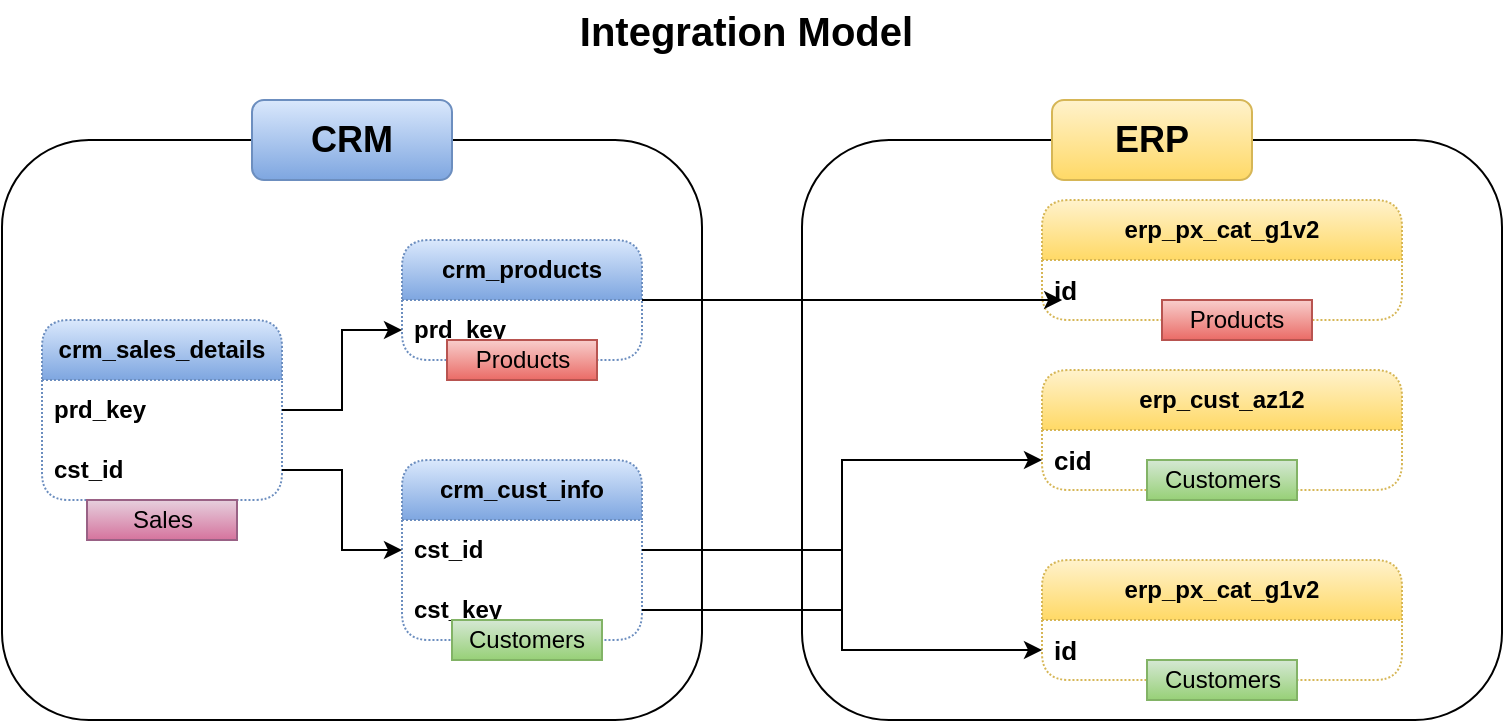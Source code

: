 <mxfile version="27.0.5">
  <diagram name="Page-1" id="86FQqLXESPEhn5aoLGQq">
    <mxGraphModel dx="806" dy="531" grid="1" gridSize="10" guides="1" tooltips="1" connect="1" arrows="1" fold="1" page="1" pageScale="1" pageWidth="850" pageHeight="1100" math="0" shadow="0">
      <root>
        <mxCell id="0" />
        <mxCell id="1" parent="0" />
        <mxCell id="zCoD14UEF5vh_9ALSuf0-4" value="&lt;b&gt;&lt;font style=&quot;font-size: 20px;&quot;&gt;Integration Model&amp;nbsp;&lt;/font&gt;&lt;/b&gt;" style="text;html=1;align=center;verticalAlign=middle;whiteSpace=wrap;rounded=0;" vertex="1" parent="1">
          <mxGeometry x="290" y="30" width="250" height="30" as="geometry" />
        </mxCell>
        <mxCell id="zCoD14UEF5vh_9ALSuf0-7" value="&lt;b&gt;&lt;font&gt;crm_sales_details&lt;/font&gt;&lt;/b&gt;" style="swimlane;fontStyle=0;childLayout=stackLayout;horizontal=1;startSize=30;horizontalStack=0;resizeParent=1;resizeParentMax=0;resizeLast=0;collapsible=1;marginBottom=0;whiteSpace=wrap;html=1;swimlaneFillColor=none;fillColor=#dae8fc;strokeColor=#6c8ebf;dashed=1;dashPattern=1 1;rounded=1;gradientColor=#7ea6e0;" vertex="1" parent="1">
          <mxGeometry x="60" y="190" width="120" height="90" as="geometry" />
        </mxCell>
        <mxCell id="zCoD14UEF5vh_9ALSuf0-8" value="&lt;font&gt;&lt;b style=&quot;&quot;&gt;prd_key&lt;/b&gt;&lt;/font&gt;" style="text;strokeColor=none;fillColor=none;align=left;verticalAlign=middle;spacingLeft=4;spacingRight=4;overflow=hidden;points=[[0,0.5],[1,0.5]];portConstraint=eastwest;rotatable=0;whiteSpace=wrap;html=1;" vertex="1" parent="zCoD14UEF5vh_9ALSuf0-7">
          <mxGeometry y="30" width="120" height="30" as="geometry" />
        </mxCell>
        <mxCell id="zCoD14UEF5vh_9ALSuf0-9" value="&lt;b&gt;&lt;font&gt;cst_id&lt;/font&gt;&lt;/b&gt;" style="text;strokeColor=none;fillColor=none;align=left;verticalAlign=middle;spacingLeft=4;spacingRight=4;overflow=hidden;points=[[0,0.5],[1,0.5]];portConstraint=eastwest;rotatable=0;whiteSpace=wrap;html=1;" vertex="1" parent="zCoD14UEF5vh_9ALSuf0-7">
          <mxGeometry y="60" width="120" height="30" as="geometry" />
        </mxCell>
        <mxCell id="zCoD14UEF5vh_9ALSuf0-12" value="&lt;b&gt;&lt;font&gt;crm_products&lt;/font&gt;&lt;/b&gt;" style="swimlane;fontStyle=0;childLayout=stackLayout;horizontal=1;startSize=30;horizontalStack=0;resizeParent=1;resizeParentMax=0;resizeLast=0;collapsible=1;marginBottom=0;whiteSpace=wrap;html=1;swimlaneFillColor=none;fillColor=#dae8fc;strokeColor=#6c8ebf;dashed=1;dashPattern=1 1;rounded=1;gradientColor=#7ea6e0;" vertex="1" parent="1">
          <mxGeometry x="240" y="150" width="120" height="60" as="geometry" />
        </mxCell>
        <mxCell id="zCoD14UEF5vh_9ALSuf0-13" value="&lt;font&gt;&lt;b style=&quot;&quot;&gt;prd_key&lt;/b&gt;&lt;/font&gt;" style="text;strokeColor=none;fillColor=none;align=left;verticalAlign=middle;spacingLeft=4;spacingRight=4;overflow=hidden;points=[[0,0.5],[1,0.5]];portConstraint=eastwest;rotatable=0;whiteSpace=wrap;html=1;" vertex="1" parent="zCoD14UEF5vh_9ALSuf0-12">
          <mxGeometry y="30" width="120" height="30" as="geometry" />
        </mxCell>
        <mxCell id="zCoD14UEF5vh_9ALSuf0-15" value="&lt;b&gt;&lt;font&gt;crm_cust_info&lt;/font&gt;&lt;/b&gt;" style="swimlane;fontStyle=0;childLayout=stackLayout;horizontal=1;startSize=30;horizontalStack=0;resizeParent=1;resizeParentMax=0;resizeLast=0;collapsible=1;marginBottom=0;whiteSpace=wrap;html=1;swimlaneFillColor=none;fillColor=#dae8fc;strokeColor=#6c8ebf;dashed=1;dashPattern=1 1;rounded=1;gradientColor=#7ea6e0;" vertex="1" parent="1">
          <mxGeometry x="240" y="260" width="120" height="90" as="geometry" />
        </mxCell>
        <mxCell id="zCoD14UEF5vh_9ALSuf0-16" value="&lt;font&gt;&lt;b style=&quot;&quot;&gt;cst_id&lt;/b&gt;&lt;/font&gt;" style="text;strokeColor=none;fillColor=none;align=left;verticalAlign=middle;spacingLeft=4;spacingRight=4;overflow=hidden;points=[[0,0.5],[1,0.5]];portConstraint=eastwest;rotatable=0;whiteSpace=wrap;html=1;" vertex="1" parent="zCoD14UEF5vh_9ALSuf0-15">
          <mxGeometry y="30" width="120" height="30" as="geometry" />
        </mxCell>
        <mxCell id="zCoD14UEF5vh_9ALSuf0-17" value="&lt;b&gt;&lt;font&gt;cst_key&lt;/font&gt;&lt;/b&gt;" style="text;strokeColor=none;fillColor=none;align=left;verticalAlign=middle;spacingLeft=4;spacingRight=4;overflow=hidden;points=[[0,0.5],[1,0.5]];portConstraint=eastwest;rotatable=0;whiteSpace=wrap;html=1;" vertex="1" parent="zCoD14UEF5vh_9ALSuf0-15">
          <mxGeometry y="60" width="120" height="30" as="geometry" />
        </mxCell>
        <mxCell id="zCoD14UEF5vh_9ALSuf0-18" style="edgeStyle=orthogonalEdgeStyle;rounded=0;orthogonalLoop=1;jettySize=auto;html=1;entryX=0;entryY=0.5;entryDx=0;entryDy=0;" edge="1" parent="1" source="zCoD14UEF5vh_9ALSuf0-8" target="zCoD14UEF5vh_9ALSuf0-13">
          <mxGeometry relative="1" as="geometry" />
        </mxCell>
        <mxCell id="zCoD14UEF5vh_9ALSuf0-19" style="edgeStyle=orthogonalEdgeStyle;rounded=0;orthogonalLoop=1;jettySize=auto;html=1;entryX=0;entryY=0.5;entryDx=0;entryDy=0;" edge="1" parent="1" source="zCoD14UEF5vh_9ALSuf0-9" target="zCoD14UEF5vh_9ALSuf0-16">
          <mxGeometry relative="1" as="geometry" />
        </mxCell>
        <mxCell id="zCoD14UEF5vh_9ALSuf0-20" value="" style="rounded=1;whiteSpace=wrap;html=1;fillColor=none;" vertex="1" parent="1">
          <mxGeometry x="40" y="100" width="350" height="290" as="geometry" />
        </mxCell>
        <mxCell id="zCoD14UEF5vh_9ALSuf0-21" value="&lt;font style=&quot;font-size: 18px;&quot;&gt;&lt;b style=&quot;&quot;&gt;CRM&lt;/b&gt;&lt;/font&gt;" style="rounded=1;whiteSpace=wrap;html=1;fillColor=#dae8fc;strokeColor=#6c8ebf;gradientColor=#7ea6e0;" vertex="1" parent="1">
          <mxGeometry x="165" y="80" width="100" height="40" as="geometry" />
        </mxCell>
        <mxCell id="zCoD14UEF5vh_9ALSuf0-22" value="&lt;b&gt;erp_px_cat_g1v2&lt;/b&gt;" style="swimlane;fontStyle=0;childLayout=stackLayout;horizontal=1;startSize=30;horizontalStack=0;resizeParent=1;resizeParentMax=0;resizeLast=0;collapsible=1;marginBottom=0;whiteSpace=wrap;html=1;dashed=1;dashPattern=1 1;rounded=1;fillColor=#fff2cc;strokeColor=#d6b656;gradientColor=#ffd966;" vertex="1" parent="1">
          <mxGeometry x="560" y="130" width="180" height="60" as="geometry" />
        </mxCell>
        <mxCell id="zCoD14UEF5vh_9ALSuf0-23" value="&lt;b&gt;&lt;font style=&quot;font-size: 13px;&quot;&gt;id&lt;/font&gt;&lt;/b&gt;" style="text;strokeColor=none;fillColor=none;align=left;verticalAlign=middle;spacingLeft=4;spacingRight=4;overflow=hidden;points=[[0,0.5],[1,0.5]];portConstraint=eastwest;rotatable=0;whiteSpace=wrap;html=1;" vertex="1" parent="zCoD14UEF5vh_9ALSuf0-22">
          <mxGeometry y="30" width="180" height="30" as="geometry" />
        </mxCell>
        <mxCell id="zCoD14UEF5vh_9ALSuf0-26" value="&lt;b&gt;erp_cust_az12&lt;/b&gt;" style="swimlane;fontStyle=0;childLayout=stackLayout;horizontal=1;startSize=30;horizontalStack=0;resizeParent=1;resizeParentMax=0;resizeLast=0;collapsible=1;marginBottom=0;whiteSpace=wrap;html=1;dashed=1;dashPattern=1 1;rounded=1;fillColor=#fff2cc;gradientColor=#ffd966;strokeColor=#d6b656;" vertex="1" parent="1">
          <mxGeometry x="560" y="215" width="180" height="60" as="geometry" />
        </mxCell>
        <mxCell id="zCoD14UEF5vh_9ALSuf0-27" value="&lt;b&gt;&lt;font style=&quot;font-size: 13px;&quot;&gt;cid&lt;/font&gt;&lt;/b&gt;" style="text;strokeColor=none;fillColor=none;align=left;verticalAlign=middle;spacingLeft=4;spacingRight=4;overflow=hidden;points=[[0,0.5],[1,0.5]];portConstraint=eastwest;rotatable=0;whiteSpace=wrap;html=1;" vertex="1" parent="zCoD14UEF5vh_9ALSuf0-26">
          <mxGeometry y="30" width="180" height="30" as="geometry" />
        </mxCell>
        <mxCell id="zCoD14UEF5vh_9ALSuf0-28" value="&lt;b&gt;erp_px_cat_g1v2&lt;/b&gt;" style="swimlane;fontStyle=0;childLayout=stackLayout;horizontal=1;startSize=30;horizontalStack=0;resizeParent=1;resizeParentMax=0;resizeLast=0;collapsible=1;marginBottom=0;whiteSpace=wrap;html=1;dashed=1;dashPattern=1 1;rounded=1;fillColor=#fff2cc;gradientColor=#ffd966;strokeColor=#d6b656;" vertex="1" parent="1">
          <mxGeometry x="560" y="310" width="180" height="60" as="geometry" />
        </mxCell>
        <mxCell id="zCoD14UEF5vh_9ALSuf0-29" value="&lt;b&gt;&lt;font style=&quot;font-size: 13px;&quot;&gt;id&lt;/font&gt;&lt;/b&gt;" style="text;strokeColor=none;fillColor=none;align=left;verticalAlign=middle;spacingLeft=4;spacingRight=4;overflow=hidden;points=[[0,0.5],[1,0.5]];portConstraint=eastwest;rotatable=0;whiteSpace=wrap;html=1;" vertex="1" parent="zCoD14UEF5vh_9ALSuf0-28">
          <mxGeometry y="30" width="180" height="30" as="geometry" />
        </mxCell>
        <mxCell id="zCoD14UEF5vh_9ALSuf0-31" value="" style="rounded=1;whiteSpace=wrap;html=1;fillColor=none;" vertex="1" parent="1">
          <mxGeometry x="440" y="100" width="350" height="290" as="geometry" />
        </mxCell>
        <mxCell id="zCoD14UEF5vh_9ALSuf0-32" value="&lt;font style=&quot;font-size: 18px;&quot;&gt;&lt;b style=&quot;&quot;&gt;ERP&lt;/b&gt;&lt;/font&gt;" style="rounded=1;whiteSpace=wrap;html=1;fillColor=#fff2cc;strokeColor=#d6b656;gradientColor=#ffd966;" vertex="1" parent="1">
          <mxGeometry x="565" y="80" width="100" height="40" as="geometry" />
        </mxCell>
        <mxCell id="zCoD14UEF5vh_9ALSuf0-34" style="edgeStyle=orthogonalEdgeStyle;rounded=0;orthogonalLoop=1;jettySize=auto;html=1;exitX=1;exitY=0.5;exitDx=0;exitDy=0;entryX=0.056;entryY=0.667;entryDx=0;entryDy=0;entryPerimeter=0;" edge="1" parent="1" source="zCoD14UEF5vh_9ALSuf0-12" target="zCoD14UEF5vh_9ALSuf0-23">
          <mxGeometry relative="1" as="geometry" />
        </mxCell>
        <mxCell id="zCoD14UEF5vh_9ALSuf0-35" style="edgeStyle=orthogonalEdgeStyle;rounded=0;orthogonalLoop=1;jettySize=auto;html=1;exitX=1;exitY=0.5;exitDx=0;exitDy=0;entryX=0;entryY=0.5;entryDx=0;entryDy=0;" edge="1" parent="1" source="zCoD14UEF5vh_9ALSuf0-17" target="zCoD14UEF5vh_9ALSuf0-27">
          <mxGeometry relative="1" as="geometry" />
        </mxCell>
        <mxCell id="zCoD14UEF5vh_9ALSuf0-37" style="edgeStyle=orthogonalEdgeStyle;rounded=0;orthogonalLoop=1;jettySize=auto;html=1;entryX=0;entryY=0.5;entryDx=0;entryDy=0;" edge="1" parent="1" source="zCoD14UEF5vh_9ALSuf0-16" target="zCoD14UEF5vh_9ALSuf0-29">
          <mxGeometry relative="1" as="geometry" />
        </mxCell>
        <mxCell id="zCoD14UEF5vh_9ALSuf0-38" value="Products" style="rounded=0;whiteSpace=wrap;html=1;fillColor=#f8cecc;gradientColor=#ea6b66;strokeColor=#b85450;" vertex="1" parent="1">
          <mxGeometry x="262.5" y="200" width="75" height="20" as="geometry" />
        </mxCell>
        <mxCell id="zCoD14UEF5vh_9ALSuf0-39" value="Products" style="rounded=0;whiteSpace=wrap;html=1;fillColor=#f8cecc;gradientColor=#ea6b66;strokeColor=#b85450;" vertex="1" parent="1">
          <mxGeometry x="620" y="180" width="75" height="20" as="geometry" />
        </mxCell>
        <mxCell id="zCoD14UEF5vh_9ALSuf0-40" value="Customers" style="rounded=0;whiteSpace=wrap;html=1;fillColor=#d5e8d4;gradientColor=#97d077;strokeColor=#82b366;" vertex="1" parent="1">
          <mxGeometry x="612.5" y="260" width="75" height="20" as="geometry" />
        </mxCell>
        <mxCell id="zCoD14UEF5vh_9ALSuf0-41" value="Customers" style="rounded=0;whiteSpace=wrap;html=1;fillColor=#d5e8d4;gradientColor=#97d077;strokeColor=#82b366;" vertex="1" parent="1">
          <mxGeometry x="612.5" y="360" width="75" height="20" as="geometry" />
        </mxCell>
        <mxCell id="zCoD14UEF5vh_9ALSuf0-42" value="Customers" style="rounded=0;whiteSpace=wrap;html=1;fillColor=#d5e8d4;gradientColor=#97d077;strokeColor=#82b366;" vertex="1" parent="1">
          <mxGeometry x="265" y="340" width="75" height="20" as="geometry" />
        </mxCell>
        <mxCell id="zCoD14UEF5vh_9ALSuf0-43" value="Sales" style="rounded=0;whiteSpace=wrap;html=1;fillColor=#e6d0de;strokeColor=#996185;gradientColor=#d5739d;" vertex="1" parent="1">
          <mxGeometry x="82.5" y="280" width="75" height="20" as="geometry" />
        </mxCell>
      </root>
    </mxGraphModel>
  </diagram>
</mxfile>
